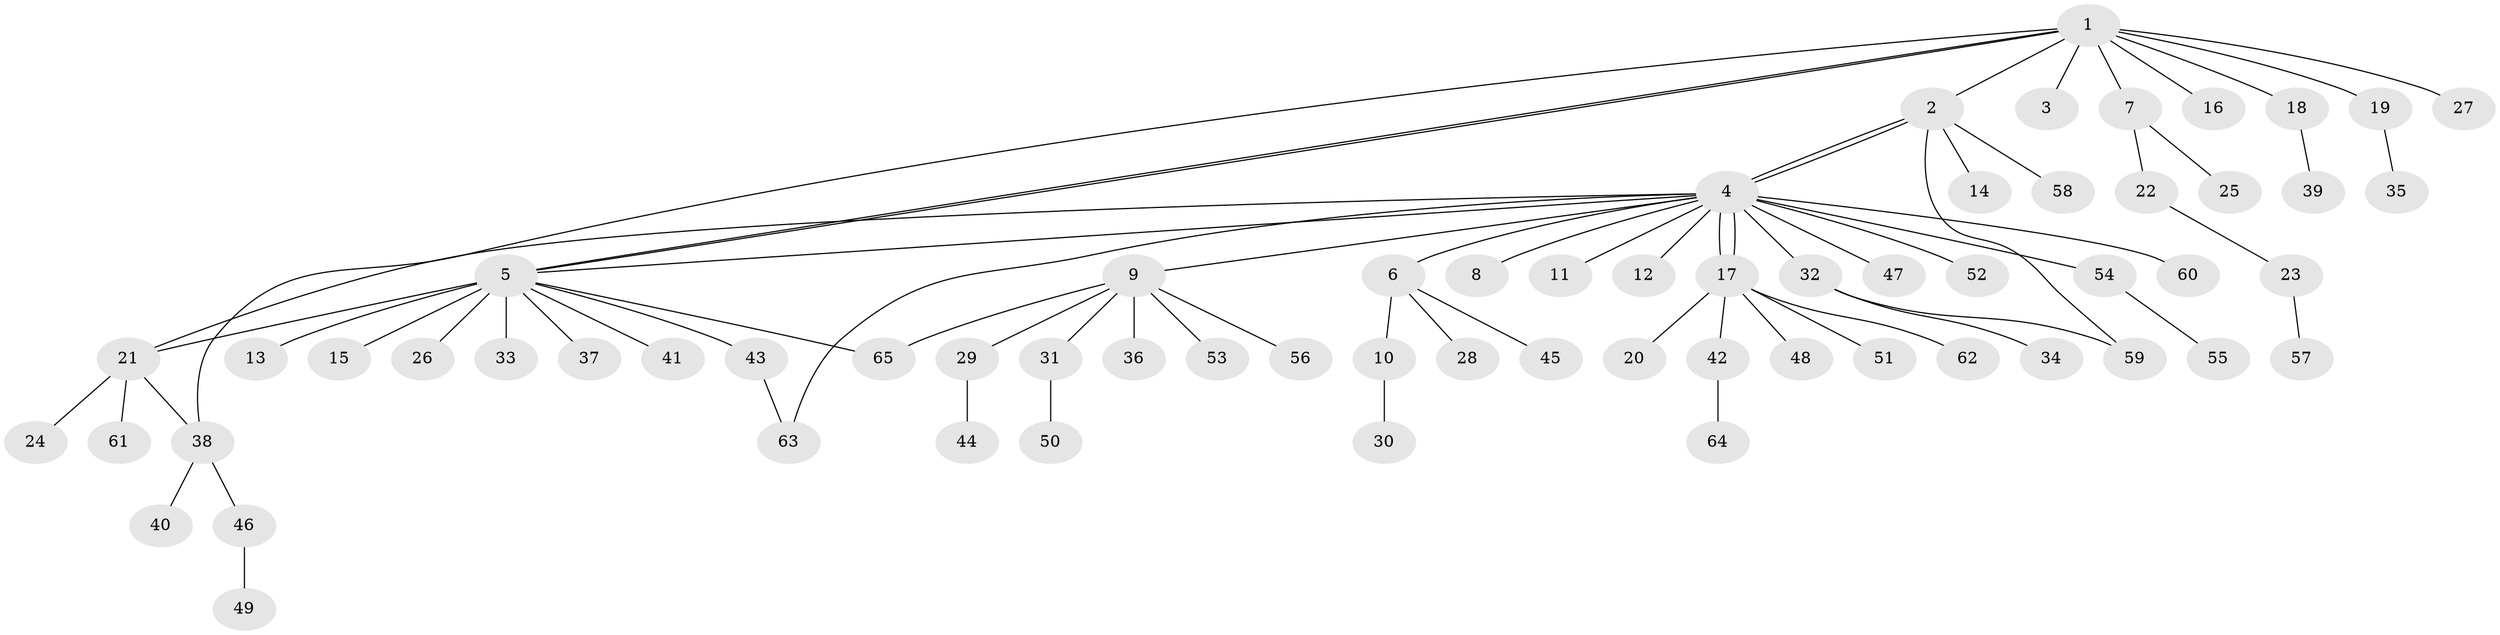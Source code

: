 // coarse degree distribution, {1: 0.8205128205128205, 10: 0.05128205128205128, 2: 0.07692307692307693, 4: 0.02564102564102564, 16: 0.02564102564102564}
// Generated by graph-tools (version 1.1) at 2025/50/03/04/25 21:50:03]
// undirected, 65 vertices, 73 edges
graph export_dot {
graph [start="1"]
  node [color=gray90,style=filled];
  1;
  2;
  3;
  4;
  5;
  6;
  7;
  8;
  9;
  10;
  11;
  12;
  13;
  14;
  15;
  16;
  17;
  18;
  19;
  20;
  21;
  22;
  23;
  24;
  25;
  26;
  27;
  28;
  29;
  30;
  31;
  32;
  33;
  34;
  35;
  36;
  37;
  38;
  39;
  40;
  41;
  42;
  43;
  44;
  45;
  46;
  47;
  48;
  49;
  50;
  51;
  52;
  53;
  54;
  55;
  56;
  57;
  58;
  59;
  60;
  61;
  62;
  63;
  64;
  65;
  1 -- 2;
  1 -- 3;
  1 -- 5;
  1 -- 5;
  1 -- 7;
  1 -- 16;
  1 -- 18;
  1 -- 19;
  1 -- 27;
  1 -- 38;
  2 -- 4;
  2 -- 4;
  2 -- 14;
  2 -- 58;
  2 -- 59;
  4 -- 5;
  4 -- 6;
  4 -- 8;
  4 -- 9;
  4 -- 11;
  4 -- 12;
  4 -- 17;
  4 -- 17;
  4 -- 21;
  4 -- 32;
  4 -- 47;
  4 -- 52;
  4 -- 54;
  4 -- 60;
  4 -- 63;
  5 -- 13;
  5 -- 15;
  5 -- 21;
  5 -- 26;
  5 -- 33;
  5 -- 37;
  5 -- 41;
  5 -- 43;
  5 -- 65;
  6 -- 10;
  6 -- 28;
  6 -- 45;
  7 -- 22;
  7 -- 25;
  9 -- 29;
  9 -- 31;
  9 -- 36;
  9 -- 53;
  9 -- 56;
  9 -- 65;
  10 -- 30;
  17 -- 20;
  17 -- 42;
  17 -- 48;
  17 -- 51;
  17 -- 62;
  18 -- 39;
  19 -- 35;
  21 -- 24;
  21 -- 38;
  21 -- 61;
  22 -- 23;
  23 -- 57;
  29 -- 44;
  31 -- 50;
  32 -- 34;
  32 -- 59;
  38 -- 40;
  38 -- 46;
  42 -- 64;
  43 -- 63;
  46 -- 49;
  54 -- 55;
}
